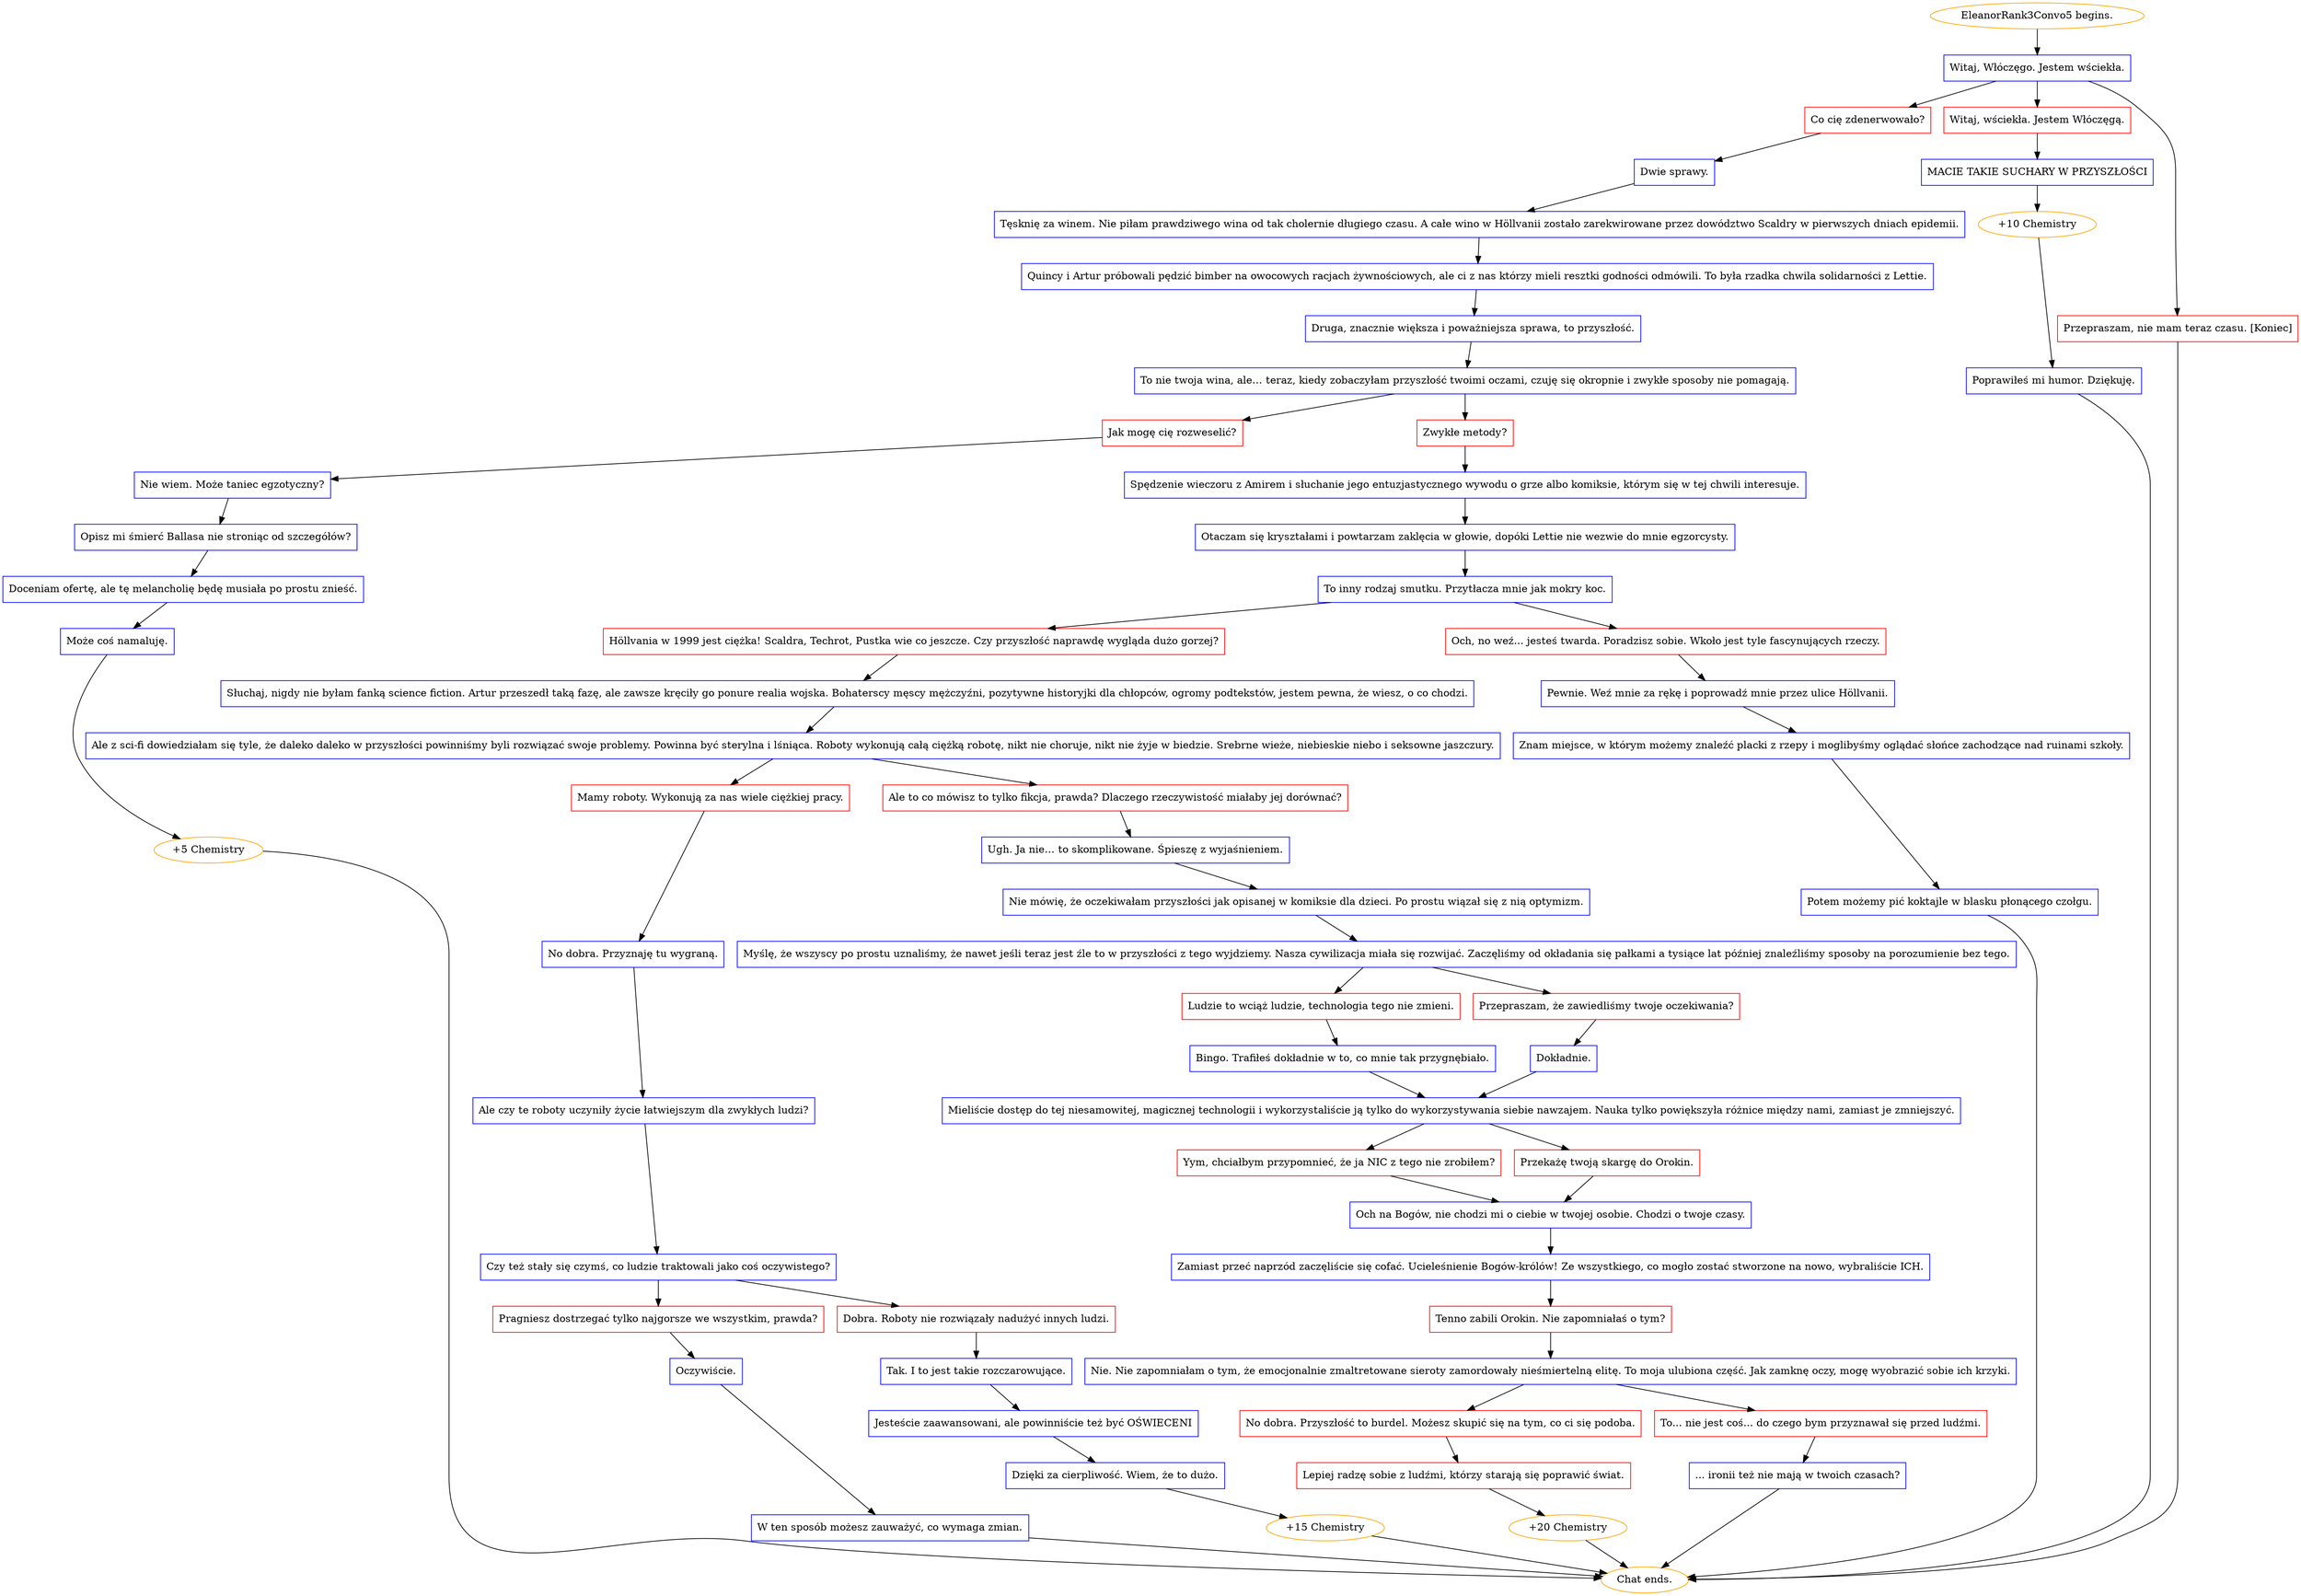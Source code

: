 digraph {
	"EleanorRank3Convo5 begins." [color=orange];
		"EleanorRank3Convo5 begins." -> j2656979559;
	j2656979559 [label="Witaj, Włóczęgo. Jestem wściekła.",shape=box,color=blue];
		j2656979559 -> j1744372981;
		j2656979559 -> j3180170690;
		j2656979559 -> j133909309;
	j1744372981 [label="Co cię zdenerwowało?",shape=box,color=red];
		j1744372981 -> j249243567;
	j3180170690 [label="Witaj, wściekła. Jestem Włóczęgą.",shape=box,color=red];
		j3180170690 -> j3342793021;
	j133909309 [label="Przepraszam, nie mam teraz czasu. [Koniec]",shape=box,color=red];
		j133909309 -> "Chat ends.";
	j249243567 [label="Dwie sprawy.",shape=box,color=blue];
		j249243567 -> j4079284240;
	j3342793021 [label="MACIE TAKIE SUCHARY W PRZYSZŁOŚCI",shape=box,color=blue];
		j3342793021 -> j4177986437;
	"Chat ends." [color=orange];
	j4079284240 [label="Tęsknię za winem. Nie piłam prawdziwego wina od tak cholernie długiego czasu. A całe wino w Höllvanii zostało zarekwirowane przez dowództwo Scaldry w pierwszych dniach epidemii.",shape=box,color=blue];
		j4079284240 -> j3147833205;
	j4177986437 [label="+10 Chemistry",color=orange];
		j4177986437 -> j2727969684;
	j3147833205 [label="Quincy i Artur próbowali pędzić bimber na owocowych racjach żywnościowych, ale ci z nas którzy mieli resztki godności odmówili. To była rzadka chwila solidarności z Lettie.",shape=box,color=blue];
		j3147833205 -> j4211645644;
	j2727969684 [label="Poprawiłeś mi humor. Dziękuję.",shape=box,color=blue];
		j2727969684 -> "Chat ends.";
	j4211645644 [label="Druga, znacznie większa i poważniejsza sprawa, to przyszłość.",shape=box,color=blue];
		j4211645644 -> j1037965627;
	j1037965627 [label="To nie twoja wina, ale… teraz, kiedy zobaczyłam przyszłość twoimi oczami, czuję się okropnie i zwykłe sposoby nie pomagają.",shape=box,color=blue];
		j1037965627 -> j2481569909;
		j1037965627 -> j244814585;
	j2481569909 [label="Jak mogę cię rozweselić?",shape=box,color=red];
		j2481569909 -> j3669789607;
	j244814585 [label="Zwykłe metody?",shape=box,color=red];
		j244814585 -> j1668463451;
	j3669789607 [label="Nie wiem. Może taniec egzotyczny?",shape=box,color=blue];
		j3669789607 -> j1505069433;
	j1668463451 [label="Spędzenie wieczoru z Amirem i słuchanie jego entuzjastycznego wywodu o grze albo komiksie, którym się w tej chwili interesuje.",shape=box,color=blue];
		j1668463451 -> j989541910;
	j1505069433 [label="Opisz mi śmierć Ballasa nie stroniąc od szczegółów?",shape=box,color=blue];
		j1505069433 -> j678534550;
	j989541910 [label="Otaczam się kryształami i powtarzam zaklęcia w głowie, dopóki Lettie nie wezwie do mnie egzorcysty.",shape=box,color=blue];
		j989541910 -> j2346430834;
	j678534550 [label="Doceniam ofertę, ale tę melancholię będę musiała po prostu znieść.",shape=box,color=blue];
		j678534550 -> j312171485;
	j2346430834 [label="To inny rodzaj smutku. Przytłacza mnie jak mokry koc.",shape=box,color=blue];
		j2346430834 -> j166062707;
		j2346430834 -> j3346124206;
	j312171485 [label="Może coś namaluję.",shape=box,color=blue];
		j312171485 -> j4081414586;
	j166062707 [label="Höllvania w 1999 jest ciężka! Scaldra, Techrot, Pustka wie co jeszcze. Czy przyszłość naprawdę wygląda dużo gorzej?",shape=box,color=red];
		j166062707 -> j3574220014;
	j3346124206 [label="Och, no weź... jesteś twarda. Poradzisz sobie. Wkoło jest tyle fascynujących rzeczy.",shape=box,color=red];
		j3346124206 -> j3643747861;
	j4081414586 [label="+5 Chemistry",color=orange];
		j4081414586 -> "Chat ends.";
	j3574220014 [label="Słuchaj, nigdy nie byłam fanką science fiction. Artur przeszedł taką fazę, ale zawsze kręciły go ponure realia wojska. Bohaterscy męscy mężczyźni, pozytywne historyjki dla chłopców, ogromy podtekstów, jestem pewna, że wiesz, o co chodzi.",shape=box,color=blue];
		j3574220014 -> j1529799681;
	j3643747861 [label="Pewnie. Weź mnie za rękę i poprowadź mnie przez ulice Höllvanii.",shape=box,color=blue];
		j3643747861 -> j541867804;
	j1529799681 [label="Ale z sci-fi dowiedziałam się tyle, że daleko daleko w przyszłości powinniśmy byli rozwiązać swoje problemy. Powinna być sterylna i lśniąca. Roboty wykonują całą ciężką robotę, nikt nie choruje, nikt nie żyje w biedzie. Srebrne wieże, niebieskie niebo i seksowne jaszczury.",shape=box,color=blue];
		j1529799681 -> j3687854801;
		j1529799681 -> j4193054784;
	j541867804 [label="Znam miejsce, w którym możemy znaleźć placki z rzepy i moglibyśmy oglądać słońce zachodzące nad ruinami szkoły.",shape=box,color=blue];
		j541867804 -> j2474036024;
	j3687854801 [label="Mamy roboty. Wykonują za nas wiele ciężkiej pracy.",shape=box,color=red];
		j3687854801 -> j182948567;
	j4193054784 [label="Ale to co mówisz to tylko fikcja, prawda? Dlaczego rzeczywistość miałaby jej dorównać?",shape=box,color=red];
		j4193054784 -> j3310488107;
	j2474036024 [label="Potem możemy pić koktajle w blasku płonącego czołgu.",shape=box,color=blue];
		j2474036024 -> "Chat ends.";
	j182948567 [label="No dobra. Przyznaję tu wygraną.",shape=box,color=blue];
		j182948567 -> j3001842294;
	j3310488107 [label="Ugh. Ja nie… to skomplikowane. Śpieszę z wyjaśnieniem.",shape=box,color=blue];
		j3310488107 -> j3379037958;
	j3001842294 [label="Ale czy te roboty uczyniły życie łatwiejszym dla zwykłych ludzi?",shape=box,color=blue];
		j3001842294 -> j2061247974;
	j3379037958 [label="Nie mówię, że oczekiwałam przyszłości jak opisanej w komiksie dla dzieci. Po prostu wiązał się z nią optymizm.",shape=box,color=blue];
		j3379037958 -> j1127838857;
	j2061247974 [label="Czy też stały się czymś, co ludzie traktowali jako coś oczywistego?",shape=box,color=blue];
		j2061247974 -> j49159725;
		j2061247974 -> j2380168860;
	j1127838857 [label="Myślę, że wszyscy po prostu uznaliśmy, że nawet jeśli teraz jest źle to w przyszłości z tego wyjdziemy. Nasza cywilizacja miała się rozwijać. Zaczęliśmy od okładania się pałkami a tysiące lat później znaleźliśmy sposoby na porozumienie bez tego.",shape=box,color=blue];
		j1127838857 -> j3719723194;
		j1127838857 -> j3204284152;
	j49159725 [label="Pragniesz dostrzegać tylko najgorsze we wszystkim, prawda?",shape=box,color=red];
		j49159725 -> j2757678898;
	j2380168860 [label="Dobra. Roboty nie rozwiązały nadużyć innych ludzi.",shape=box,color=red];
		j2380168860 -> j2062165928;
	j3719723194 [label="Ludzie to wciąż ludzie, technologia tego nie zmieni.",shape=box,color=red];
		j3719723194 -> j1507520026;
	j3204284152 [label="Przepraszam, że zawiedliśmy twoje oczekiwania?",shape=box,color=red];
		j3204284152 -> j1770828940;
	j2757678898 [label="Oczywiście.",shape=box,color=blue];
		j2757678898 -> j153153093;
	j2062165928 [label="Tak. I to jest takie rozczarowujące.",shape=box,color=blue];
		j2062165928 -> j2345259544;
	j1507520026 [label="Bingo. Trafiłeś dokładnie w to, co mnie tak przygnębiało.",shape=box,color=blue];
		j1507520026 -> j1008144399;
	j1770828940 [label="Dokładnie.",shape=box,color=blue];
		j1770828940 -> j1008144399;
	j153153093 [label="W ten sposób możesz zauważyć, co wymaga zmian.",shape=box,color=blue];
		j153153093 -> "Chat ends.";
	j2345259544 [label="Jesteście zaawansowani, ale powinniście też być OŚWIECENI",shape=box,color=blue];
		j2345259544 -> j4133464486;
	j1008144399 [label="Mieliście dostęp do tej niesamowitej, magicznej technologii i wykorzystaliście ją tylko do wykorzystywania siebie nawzajem. Nauka tylko powiększyła różnice między nami, zamiast je zmniejszyć.",shape=box,color=blue];
		j1008144399 -> j3547953925;
		j1008144399 -> j3906586589;
	j4133464486 [label="Dzięki za cierpliwość. Wiem, że to dużo.",shape=box,color=blue];
		j4133464486 -> j374273682;
	j3547953925 [label="Yym, chciałbym przypomnieć, że ja NIC z tego nie zrobiłem?",shape=box,color=red];
		j3547953925 -> j615792941;
	j3906586589 [label="Przekażę twoją skargę do Orokin.",shape=box,color=red];
		j3906586589 -> j615792941;
	j374273682 [label="+15 Chemistry",color=orange];
		j374273682 -> "Chat ends.";
	j615792941 [label="Och na Bogów, nie chodzi mi o ciebie w twojej osobie. Chodzi o twoje czasy.",shape=box,color=blue];
		j615792941 -> j3966490240;
	j3966490240 [label="Zamiast przeć naprzód zaczęliście się cofać. Ucieleśnienie Bogów-królów! Ze wszystkiego, co mogło zostać stworzone na nowo, wybraliście ICH.",shape=box,color=blue];
		j3966490240 -> j4146174484;
	j4146174484 [label="Tenno zabili Orokin. Nie zapomniałaś o tym?",shape=box,color=red];
		j4146174484 -> j4012538250;
	j4012538250 [label="Nie. Nie zapomniałam o tym, że emocjonalnie zmaltretowane sieroty zamordowały nieśmiertelną elitę. To moja ulubiona część. Jak zamknę oczy, mogę wyobrazić sobie ich krzyki.",shape=box,color=blue];
		j4012538250 -> j155602193;
		j4012538250 -> j3828264480;
	j155602193 [label="No dobra. Przyszłość to burdel. Możesz skupić się na tym, co ci się podoba.",shape=box,color=red];
		j155602193 -> j1185142284;
	j3828264480 [label="To... nie jest coś... do czego bym przyznawał się przed ludźmi.",shape=box,color=red];
		j3828264480 -> j3202365888;
	j1185142284 [label="Lepiej radzę sobie z ludźmi, którzy starają się poprawić świat.",shape=box,color=red];
		j1185142284 -> j367054140;
	j3202365888 [label="... ironii też nie mają w twoich czasach?",shape=box,color=blue];
		j3202365888 -> "Chat ends.";
	j367054140 [label="+20 Chemistry",color=orange];
		j367054140 -> "Chat ends.";
}